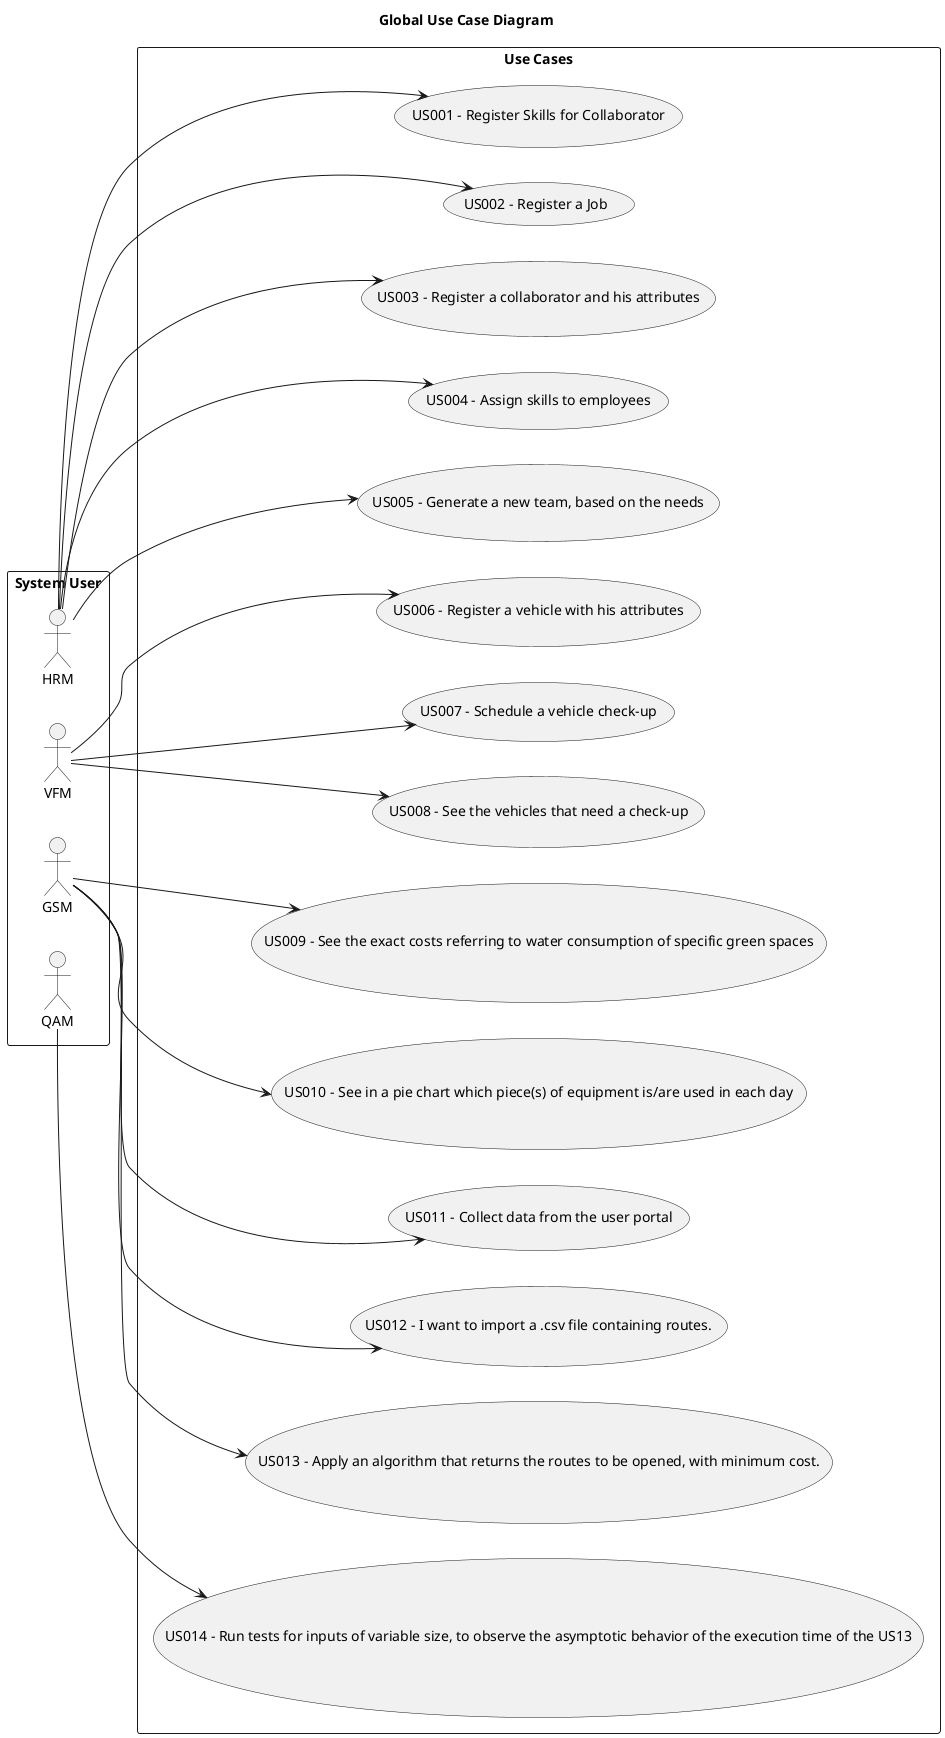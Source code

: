 @startuml
skinparam monochrome true
skinparam packageStyle rectangle
skinparam shadowing false

title Global Use Case Diagram

left to right direction

rectangle "System User" as actors {
    actor HRM
    actor VFM
    actor GSM
    actor QAM
}

rectangle "Use Cases" as usecases{
    usecase "US001 - Register Skills for Collaborator" as US001
    HRM --> US001
}

rectangle "Use Cases" as usecases{
    usecase "US002 - Register a Job" as US002
    HRM --> US002
}

rectangle "Use Cases" as usecases{
    usecase "US003 - Register a collaborator and his attributes" as US003
    HRM --> US003
}

rectangle "Use Cases" as usecases{
    usecase "US004 - Assign skills to employees" as US004
    HRM --> US004
}

rectangle "Use Cases" as usecases{
    usecase "US005 - Generate a new team, based on the needs" as US005
    HRM --> US005
}

rectangle "Use Cases" as usecases{
    usecase "US006 - Register a vehicle with his attributes" as US006
    VFM --> US006
}

rectangle "Use Cases" as usecases{
    usecase "US007 - Schedule a vehicle check-up" as US007
    VFM --> US007
}

rectangle "Use Cases" as usecases{
    usecase "US008 - See the vehicles that need a check-up" as US008
    VFM --> US008
}

rectangle "Use Cases" as usecases{
    usecase "US009 - See the exact costs referring to water consumption of specific green spaces" as US009
    GSM --> US009
}

rectangle "Use Cases" as usecases{
    usecase "US010 - See in a pie chart which piece(s) of equipment is/are used in each day" as US010
    GSM --> US010
}
rectangle "Use Cases" as usecases{
    usecase "US011 - Collect data from the user portal" as US011
    GSM --> US011
}
rectangle "Use Cases" as usecases{
    usecase "US012 - I want to import a .csv file containing routes." as US012
    GSM --> US012
}
rectangle "Use Cases" as usecases{
    usecase "US013 - Apply an algorithm that returns the routes to be opened, with minimum cost." as US013
    GSM --> US013
}
rectangle "Use Cases" as usecases{
    usecase "US014 - Run tests for inputs of variable size, to observe the asymptotic behavior of the execution time of the US13" as US014
    QAM --> US014
}
@enduml
